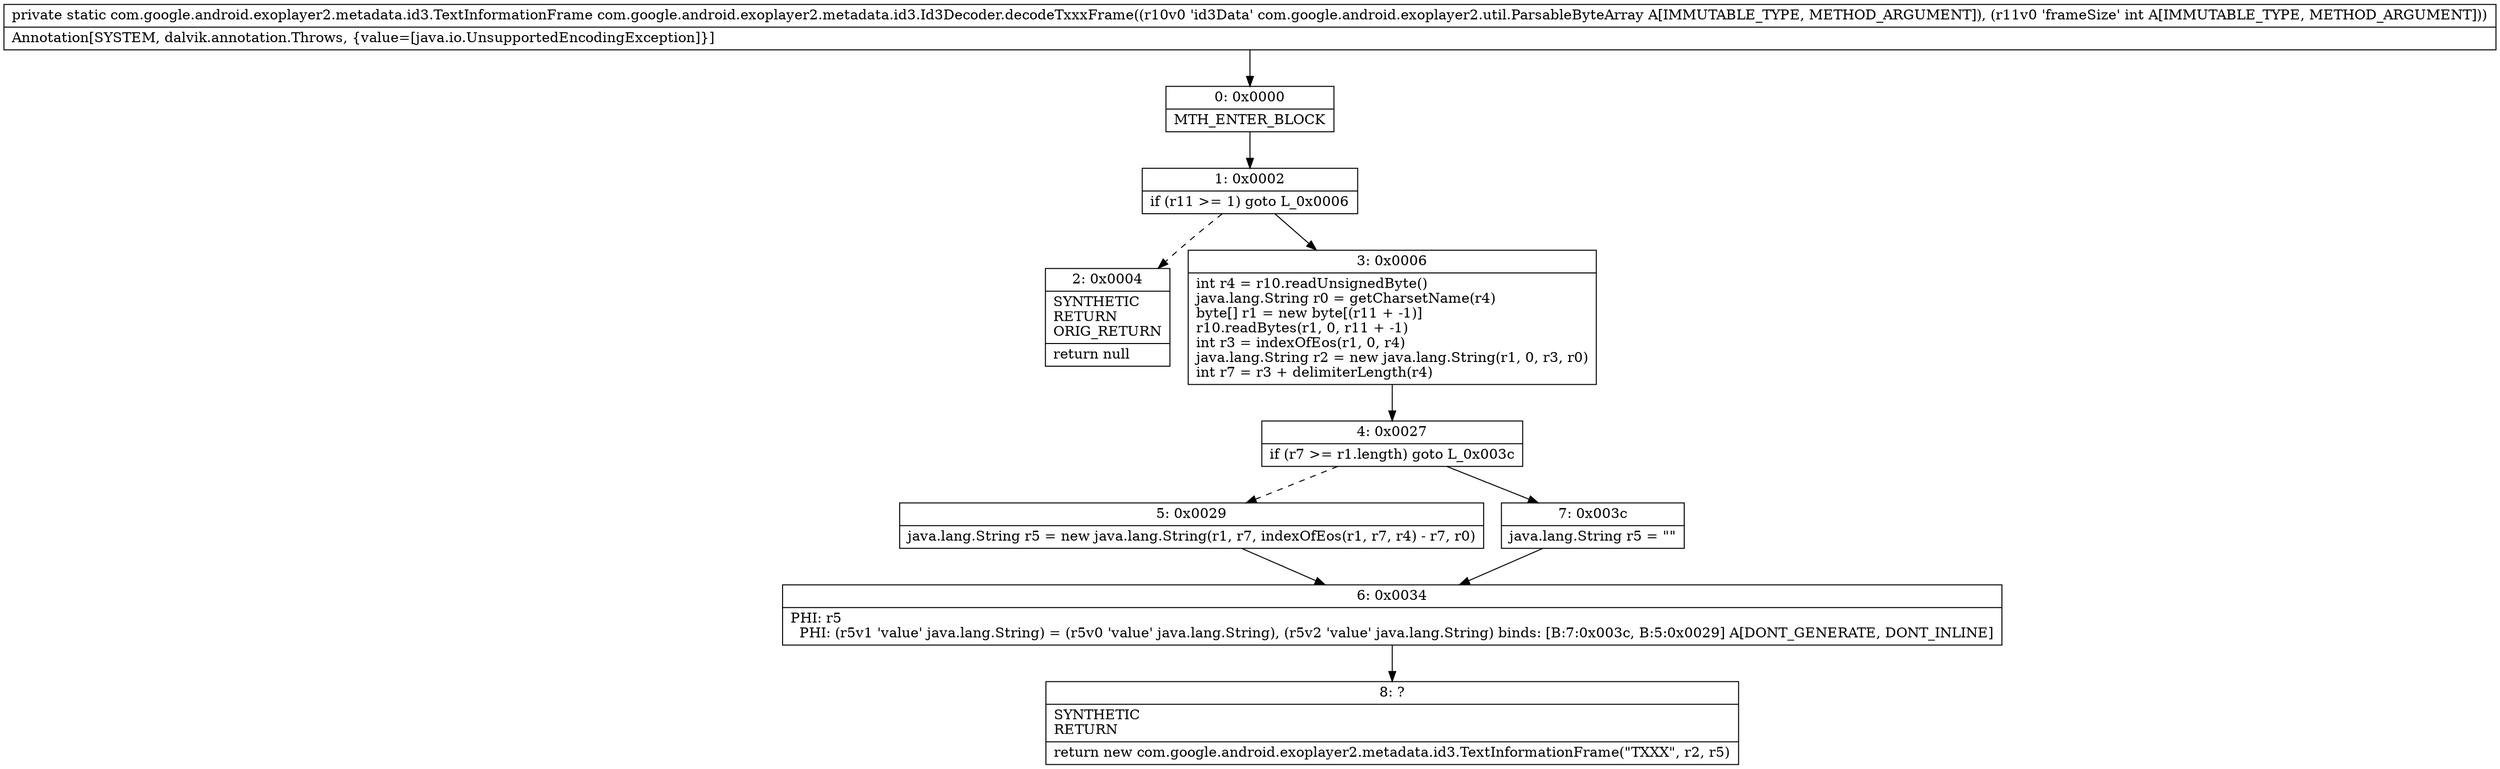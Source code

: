 digraph "CFG forcom.google.android.exoplayer2.metadata.id3.Id3Decoder.decodeTxxxFrame(Lcom\/google\/android\/exoplayer2\/util\/ParsableByteArray;I)Lcom\/google\/android\/exoplayer2\/metadata\/id3\/TextInformationFrame;" {
Node_0 [shape=record,label="{0\:\ 0x0000|MTH_ENTER_BLOCK\l}"];
Node_1 [shape=record,label="{1\:\ 0x0002|if (r11 \>= 1) goto L_0x0006\l}"];
Node_2 [shape=record,label="{2\:\ 0x0004|SYNTHETIC\lRETURN\lORIG_RETURN\l|return null\l}"];
Node_3 [shape=record,label="{3\:\ 0x0006|int r4 = r10.readUnsignedByte()\ljava.lang.String r0 = getCharsetName(r4)\lbyte[] r1 = new byte[(r11 + \-1)]\lr10.readBytes(r1, 0, r11 + \-1)\lint r3 = indexOfEos(r1, 0, r4)\ljava.lang.String r2 = new java.lang.String(r1, 0, r3, r0)\lint r7 = r3 + delimiterLength(r4)\l}"];
Node_4 [shape=record,label="{4\:\ 0x0027|if (r7 \>= r1.length) goto L_0x003c\l}"];
Node_5 [shape=record,label="{5\:\ 0x0029|java.lang.String r5 = new java.lang.String(r1, r7, indexOfEos(r1, r7, r4) \- r7, r0)\l}"];
Node_6 [shape=record,label="{6\:\ 0x0034|PHI: r5 \l  PHI: (r5v1 'value' java.lang.String) = (r5v0 'value' java.lang.String), (r5v2 'value' java.lang.String) binds: [B:7:0x003c, B:5:0x0029] A[DONT_GENERATE, DONT_INLINE]\l}"];
Node_7 [shape=record,label="{7\:\ 0x003c|java.lang.String r5 = \"\"\l}"];
Node_8 [shape=record,label="{8\:\ ?|SYNTHETIC\lRETURN\l|return new com.google.android.exoplayer2.metadata.id3.TextInformationFrame(\"TXXX\", r2, r5)\l}"];
MethodNode[shape=record,label="{private static com.google.android.exoplayer2.metadata.id3.TextInformationFrame com.google.android.exoplayer2.metadata.id3.Id3Decoder.decodeTxxxFrame((r10v0 'id3Data' com.google.android.exoplayer2.util.ParsableByteArray A[IMMUTABLE_TYPE, METHOD_ARGUMENT]), (r11v0 'frameSize' int A[IMMUTABLE_TYPE, METHOD_ARGUMENT]))  | Annotation[SYSTEM, dalvik.annotation.Throws, \{value=[java.io.UnsupportedEncodingException]\}]\l}"];
MethodNode -> Node_0;
Node_0 -> Node_1;
Node_1 -> Node_2[style=dashed];
Node_1 -> Node_3;
Node_3 -> Node_4;
Node_4 -> Node_5[style=dashed];
Node_4 -> Node_7;
Node_5 -> Node_6;
Node_6 -> Node_8;
Node_7 -> Node_6;
}

